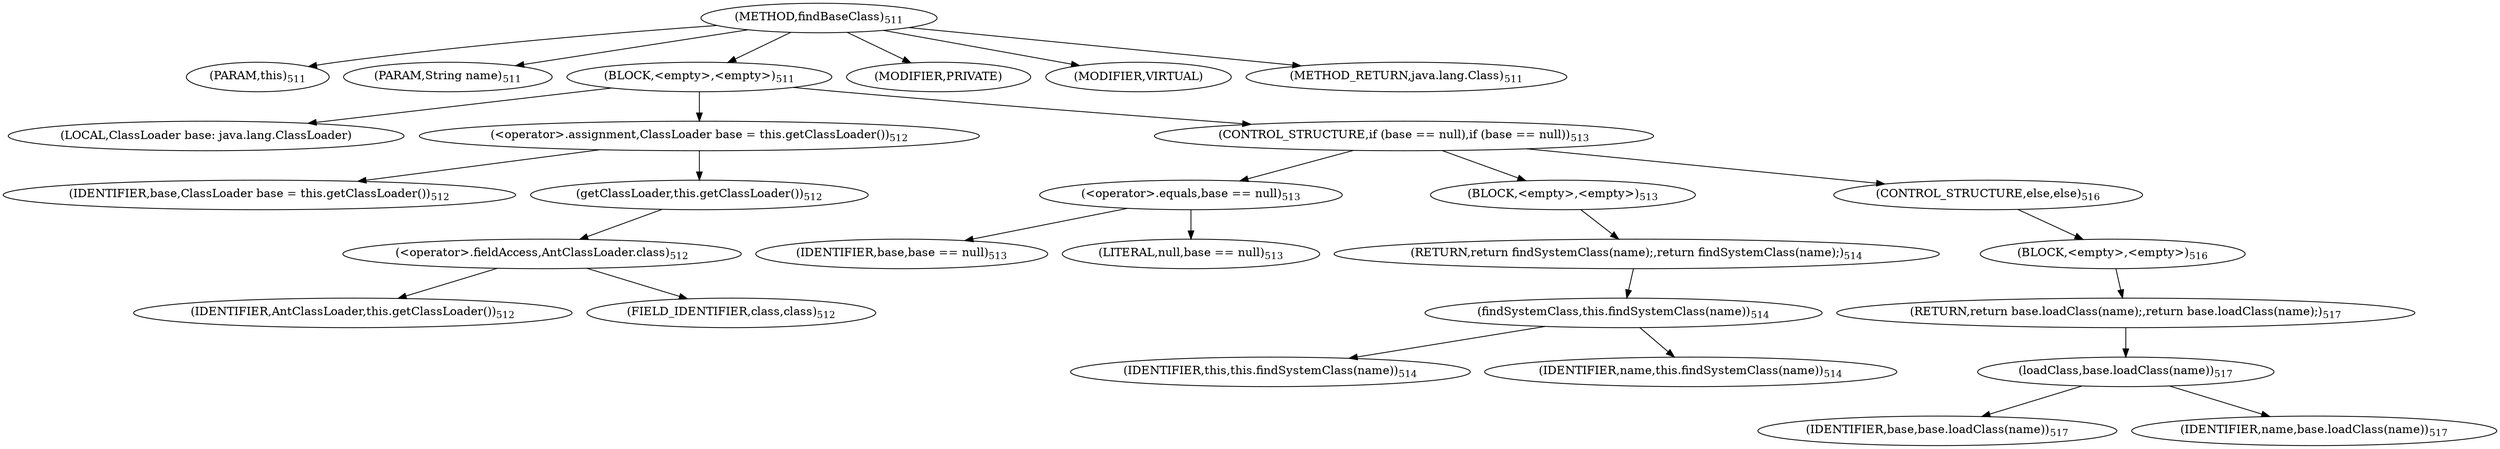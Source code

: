 digraph "findBaseClass" {  
"923" [label = <(METHOD,findBaseClass)<SUB>511</SUB>> ]
"44" [label = <(PARAM,this)<SUB>511</SUB>> ]
"924" [label = <(PARAM,String name)<SUB>511</SUB>> ]
"925" [label = <(BLOCK,&lt;empty&gt;,&lt;empty&gt;)<SUB>511</SUB>> ]
"926" [label = <(LOCAL,ClassLoader base: java.lang.ClassLoader)> ]
"927" [label = <(&lt;operator&gt;.assignment,ClassLoader base = this.getClassLoader())<SUB>512</SUB>> ]
"928" [label = <(IDENTIFIER,base,ClassLoader base = this.getClassLoader())<SUB>512</SUB>> ]
"929" [label = <(getClassLoader,this.getClassLoader())<SUB>512</SUB>> ]
"930" [label = <(&lt;operator&gt;.fieldAccess,AntClassLoader.class)<SUB>512</SUB>> ]
"931" [label = <(IDENTIFIER,AntClassLoader,this.getClassLoader())<SUB>512</SUB>> ]
"932" [label = <(FIELD_IDENTIFIER,class,class)<SUB>512</SUB>> ]
"933" [label = <(CONTROL_STRUCTURE,if (base == null),if (base == null))<SUB>513</SUB>> ]
"934" [label = <(&lt;operator&gt;.equals,base == null)<SUB>513</SUB>> ]
"935" [label = <(IDENTIFIER,base,base == null)<SUB>513</SUB>> ]
"936" [label = <(LITERAL,null,base == null)<SUB>513</SUB>> ]
"937" [label = <(BLOCK,&lt;empty&gt;,&lt;empty&gt;)<SUB>513</SUB>> ]
"938" [label = <(RETURN,return findSystemClass(name);,return findSystemClass(name);)<SUB>514</SUB>> ]
"939" [label = <(findSystemClass,this.findSystemClass(name))<SUB>514</SUB>> ]
"43" [label = <(IDENTIFIER,this,this.findSystemClass(name))<SUB>514</SUB>> ]
"940" [label = <(IDENTIFIER,name,this.findSystemClass(name))<SUB>514</SUB>> ]
"941" [label = <(CONTROL_STRUCTURE,else,else)<SUB>516</SUB>> ]
"942" [label = <(BLOCK,&lt;empty&gt;,&lt;empty&gt;)<SUB>516</SUB>> ]
"943" [label = <(RETURN,return base.loadClass(name);,return base.loadClass(name);)<SUB>517</SUB>> ]
"944" [label = <(loadClass,base.loadClass(name))<SUB>517</SUB>> ]
"945" [label = <(IDENTIFIER,base,base.loadClass(name))<SUB>517</SUB>> ]
"946" [label = <(IDENTIFIER,name,base.loadClass(name))<SUB>517</SUB>> ]
"947" [label = <(MODIFIER,PRIVATE)> ]
"948" [label = <(MODIFIER,VIRTUAL)> ]
"949" [label = <(METHOD_RETURN,java.lang.Class)<SUB>511</SUB>> ]
  "923" -> "44" 
  "923" -> "924" 
  "923" -> "925" 
  "923" -> "947" 
  "923" -> "948" 
  "923" -> "949" 
  "925" -> "926" 
  "925" -> "927" 
  "925" -> "933" 
  "927" -> "928" 
  "927" -> "929" 
  "929" -> "930" 
  "930" -> "931" 
  "930" -> "932" 
  "933" -> "934" 
  "933" -> "937" 
  "933" -> "941" 
  "934" -> "935" 
  "934" -> "936" 
  "937" -> "938" 
  "938" -> "939" 
  "939" -> "43" 
  "939" -> "940" 
  "941" -> "942" 
  "942" -> "943" 
  "943" -> "944" 
  "944" -> "945" 
  "944" -> "946" 
}
